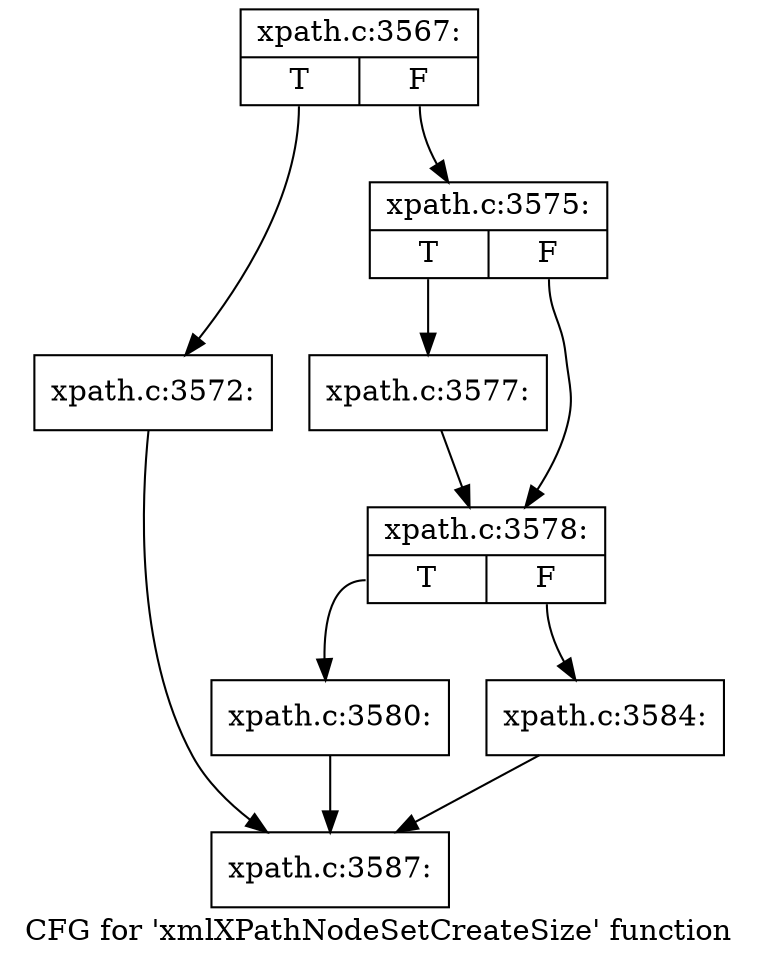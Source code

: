 digraph "CFG for 'xmlXPathNodeSetCreateSize' function" {
	label="CFG for 'xmlXPathNodeSetCreateSize' function";

	Node0x55e6b2d86130 [shape=record,label="{xpath.c:3567:|{<s0>T|<s1>F}}"];
	Node0x55e6b2d86130:s0 -> Node0x55e6b2d8e220;
	Node0x55e6b2d86130:s1 -> Node0x55e6b2d8e270;
	Node0x55e6b2d8e220 [shape=record,label="{xpath.c:3572:}"];
	Node0x55e6b2d8e220 -> Node0x55e6b2d86180;
	Node0x55e6b2d8e270 [shape=record,label="{xpath.c:3575:|{<s0>T|<s1>F}}"];
	Node0x55e6b2d8e270:s0 -> Node0x55e6b2d8ead0;
	Node0x55e6b2d8e270:s1 -> Node0x55e6b2d8eb20;
	Node0x55e6b2d8ead0 [shape=record,label="{xpath.c:3577:}"];
	Node0x55e6b2d8ead0 -> Node0x55e6b2d8eb20;
	Node0x55e6b2d8eb20 [shape=record,label="{xpath.c:3578:|{<s0>T|<s1>F}}"];
	Node0x55e6b2d8eb20:s0 -> Node0x55e6b2d8f4a0;
	Node0x55e6b2d8eb20:s1 -> Node0x55e6b2d8f4f0;
	Node0x55e6b2d8f4a0 [shape=record,label="{xpath.c:3580:}"];
	Node0x55e6b2d8f4a0 -> Node0x55e6b2d86180;
	Node0x55e6b2d8f4f0 [shape=record,label="{xpath.c:3584:}"];
	Node0x55e6b2d8f4f0 -> Node0x55e6b2d86180;
	Node0x55e6b2d86180 [shape=record,label="{xpath.c:3587:}"];
}
